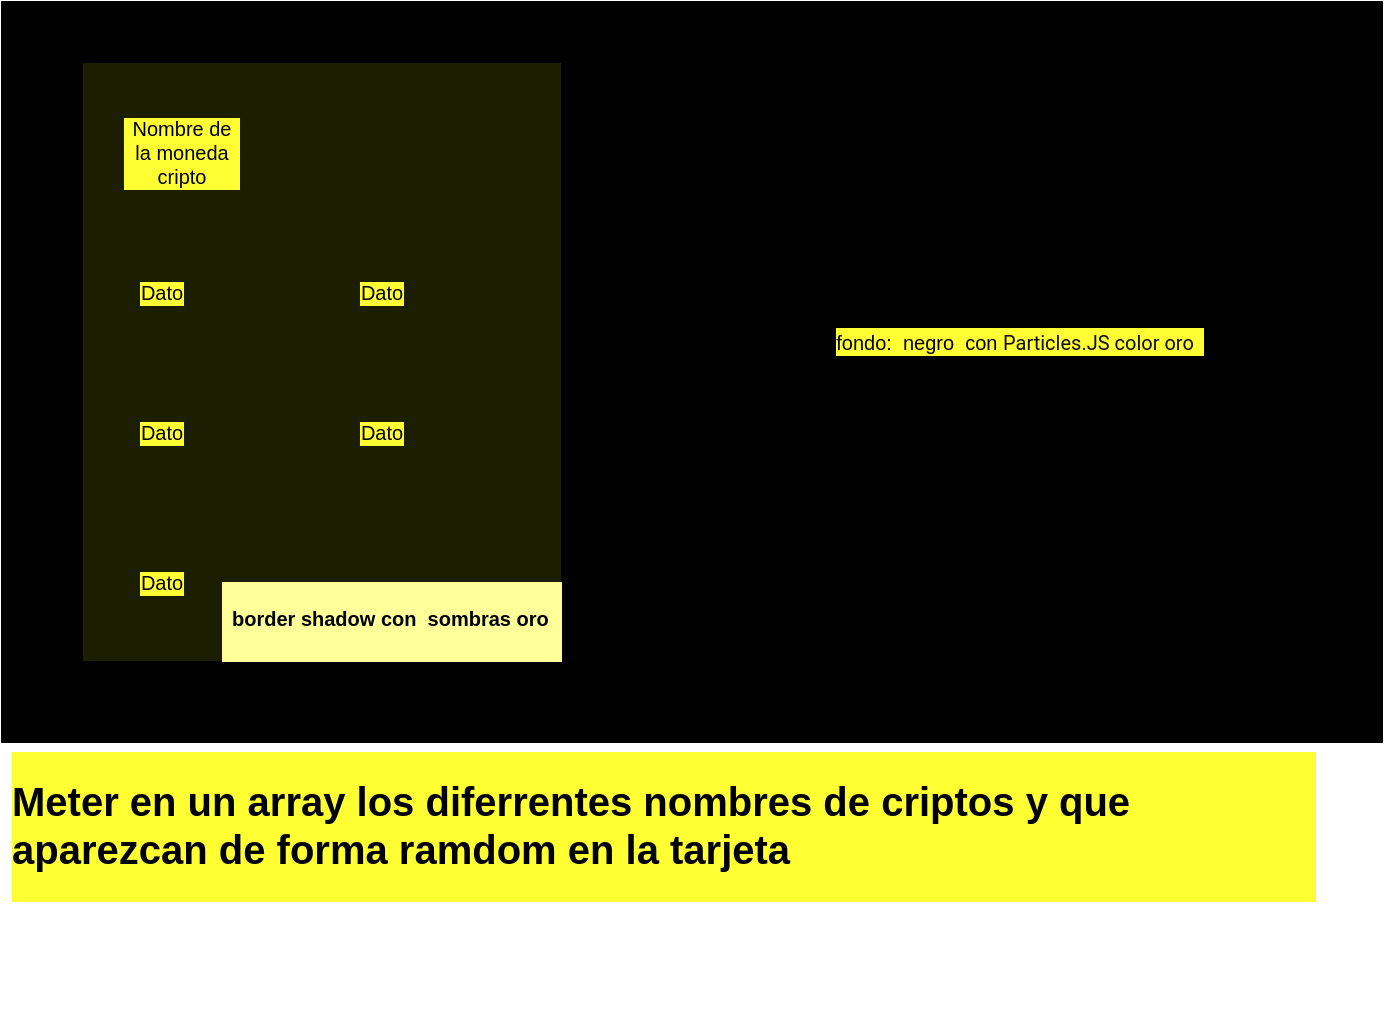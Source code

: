 <mxfile version="20.6.0" type="device"><diagram id="aU3Ig0SUViaGFWAEKUF-" name="Página-1"><mxGraphModel dx="1055" dy="441" grid="1" gridSize="10" guides="1" tooltips="1" connect="1" arrows="1" fold="1" page="1" pageScale="1" pageWidth="827" pageHeight="1169" math="0" shadow="0"><root><mxCell id="0"/><mxCell id="1" parent="0"/><mxCell id="1qIuJP1bzJ1_wBWD9MVs-3" value="" style="rounded=0;whiteSpace=wrap;html=1;labelBackgroundColor=#FFFF33;fontSize=10;fillColor=#000000;" vertex="1" parent="1"><mxGeometry x="50" y="120" width="690" height="370" as="geometry"/></mxCell><mxCell id="1qIuJP1bzJ1_wBWD9MVs-2" value="&lt;font style=&quot;&quot;&gt;&lt;span style=&quot;background-color: rgb(255, 255, 51);&quot;&gt;&lt;span style=&quot;font-size: 10px;&quot;&gt;fondo:&amp;nbsp; negro&amp;nbsp; con&amp;nbsp;&lt;/span&gt;&lt;span style=&quot;color: rgb(15, 15, 15); font-family: &amp;quot;YouTube Sans&amp;quot;, Roboto, sans-serif; text-align: start;&quot;&gt;&lt;font style=&quot;font-size: 10px;&quot;&gt;Particles.JS color oro&amp;nbsp;&amp;nbsp;&lt;/font&gt;&lt;/span&gt;&lt;/span&gt;&lt;br&gt;&lt;/font&gt;" style="text;html=1;strokeColor=none;fillColor=none;align=center;verticalAlign=middle;whiteSpace=wrap;rounded=0;" vertex="1" parent="1"><mxGeometry x="414" y="250" width="290" height="80" as="geometry"/></mxCell><mxCell id="1qIuJP1bzJ1_wBWD9MVs-4" value="" style="rounded=0;whiteSpace=wrap;html=1;labelBackgroundColor=#FFFF33;fontSize=10;fillColor=#1B1F00;" vertex="1" parent="1"><mxGeometry x="90" y="150" width="240" height="300" as="geometry"/></mxCell><mxCell id="1qIuJP1bzJ1_wBWD9MVs-5" value="Nombre de la moneda cripto" style="text;html=1;strokeColor=none;fillColor=none;align=center;verticalAlign=middle;whiteSpace=wrap;rounded=0;labelBackgroundColor=#FFFF33;fontSize=10;" vertex="1" parent="1"><mxGeometry x="110" y="180" width="60" height="30" as="geometry"/></mxCell><mxCell id="1qIuJP1bzJ1_wBWD9MVs-6" value="Dato" style="text;html=1;strokeColor=none;fillColor=none;align=center;verticalAlign=middle;whiteSpace=wrap;rounded=0;labelBackgroundColor=#FFFF33;fontSize=10;" vertex="1" parent="1"><mxGeometry x="210" y="250" width="60" height="30" as="geometry"/></mxCell><mxCell id="1qIuJP1bzJ1_wBWD9MVs-7" value="Dato" style="text;html=1;strokeColor=none;fillColor=none;align=center;verticalAlign=middle;whiteSpace=wrap;rounded=0;labelBackgroundColor=#FFFF33;fontSize=10;" vertex="1" parent="1"><mxGeometry x="100" y="250" width="60" height="30" as="geometry"/></mxCell><mxCell id="1qIuJP1bzJ1_wBWD9MVs-8" value="Dato" style="text;html=1;strokeColor=none;fillColor=none;align=center;verticalAlign=middle;whiteSpace=wrap;rounded=0;labelBackgroundColor=#FFFF33;fontSize=10;" vertex="1" parent="1"><mxGeometry x="100" y="320" width="60" height="30" as="geometry"/></mxCell><mxCell id="1qIuJP1bzJ1_wBWD9MVs-9" value="Dato" style="text;html=1;strokeColor=none;fillColor=none;align=center;verticalAlign=middle;whiteSpace=wrap;rounded=0;labelBackgroundColor=#FFFF33;fontSize=10;" vertex="1" parent="1"><mxGeometry x="210" y="320" width="60" height="30" as="geometry"/></mxCell><mxCell id="1qIuJP1bzJ1_wBWD9MVs-10" value="Dato" style="text;html=1;strokeColor=none;fillColor=none;align=center;verticalAlign=middle;whiteSpace=wrap;rounded=0;labelBackgroundColor=#FFFF33;fontSize=10;" vertex="1" parent="1"><mxGeometry x="100" y="395" width="60" height="30" as="geometry"/></mxCell><mxCell id="1qIuJP1bzJ1_wBWD9MVs-12" value="&lt;h1&gt;Meter en un array los diferrentes nombres de criptos y que aparezcan de forma ramdom en la tarjeta&amp;nbsp;&lt;/h1&gt;" style="text;html=1;strokeColor=none;fillColor=none;spacing=5;spacingTop=-20;whiteSpace=wrap;overflow=hidden;rounded=0;labelBackgroundColor=#FFFF33;fontSize=10;" vertex="1" parent="1"><mxGeometry x="50" y="505" width="660" height="120" as="geometry"/></mxCell><mxCell id="1qIuJP1bzJ1_wBWD9MVs-13" value="&lt;h1&gt;&lt;font style=&quot;font-size: 10px;&quot;&gt;border shadow con&amp;nbsp; sombras oro&lt;/font&gt;&lt;/h1&gt;" style="text;html=1;strokeColor=none;fillColor=#FFFF99;spacing=5;spacingTop=-20;whiteSpace=wrap;overflow=hidden;rounded=0;labelBackgroundColor=none;fontSize=10;" vertex="1" parent="1"><mxGeometry x="160" y="410" width="170" height="40" as="geometry"/></mxCell></root></mxGraphModel></diagram></mxfile>